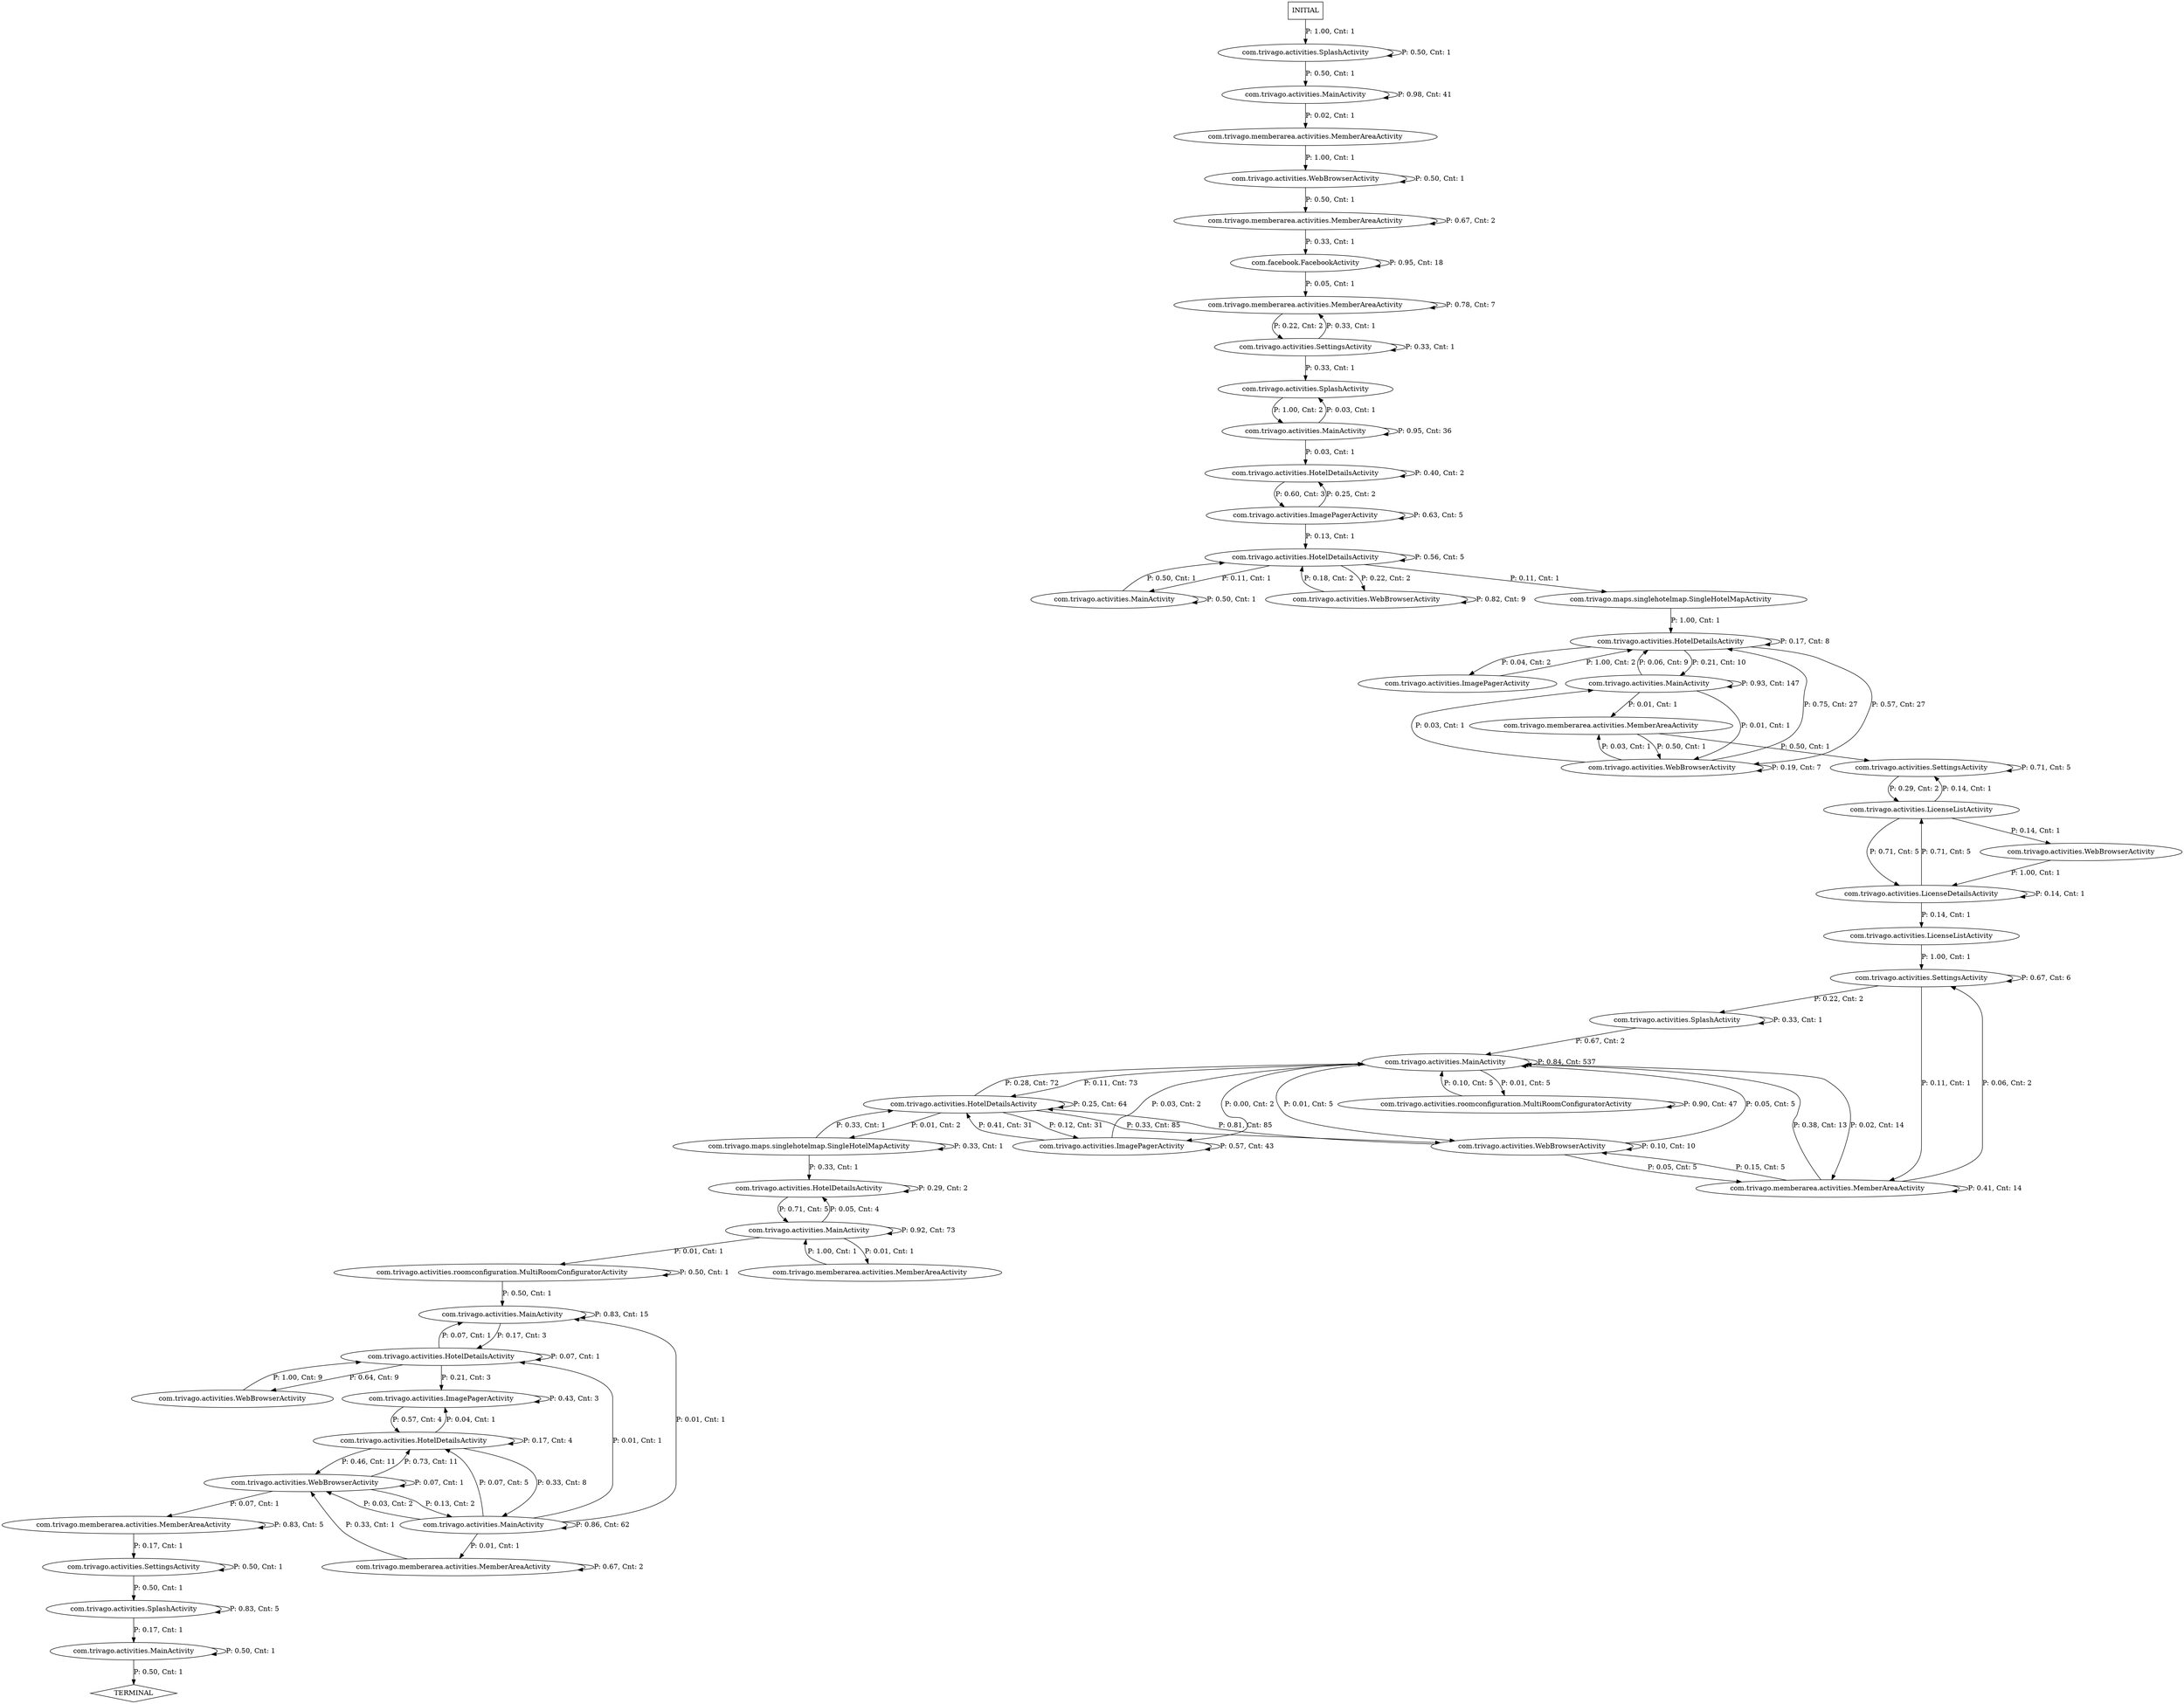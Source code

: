 digraph G {
  0 [label="com.facebook.FacebookActivity"];
  1 [label="com.trivago.activities.HotelDetailsActivity"];
  2 [label="com.trivago.activities.HotelDetailsActivity"];
  3 [label="com.trivago.activities.HotelDetailsActivity"];
  4 [label="com.trivago.activities.HotelDetailsActivity"];
  5 [label="com.trivago.activities.HotelDetailsActivity"];
  6 [label="com.trivago.activities.HotelDetailsActivity"];
  7 [label="com.trivago.activities.HotelDetailsActivity"];
  8 [label="com.trivago.activities.ImagePagerActivity"];
  9 [label="com.trivago.activities.ImagePagerActivity"];
  10 [label="com.trivago.activities.ImagePagerActivity"];
  11 [label="com.trivago.activities.ImagePagerActivity"];
  12 [label="com.trivago.activities.LicenseDetailsActivity"];
  13 [label="com.trivago.activities.LicenseListActivity"];
  14 [label="com.trivago.activities.LicenseListActivity"];
  15 [label="com.trivago.activities.MainActivity"];
  16 [label="com.trivago.activities.MainActivity"];
  17 [label="com.trivago.activities.MainActivity"];
  18 [label="com.trivago.activities.MainActivity"];
  19 [label="com.trivago.activities.MainActivity"];
  20 [label="com.trivago.activities.MainActivity"];
  21 [label="com.trivago.activities.MainActivity"];
  22 [label="com.trivago.activities.MainActivity"];
  23 [label="com.trivago.activities.MainActivity"];
  24 [label="com.trivago.activities.SettingsActivity"];
  25 [label="com.trivago.activities.SettingsActivity"];
  26 [label="com.trivago.activities.SettingsActivity"];
  27 [label="com.trivago.activities.SettingsActivity"];
  28 [label="com.trivago.activities.SplashActivity"];
  29 [label="com.trivago.activities.SplashActivity"];
  30 [label="com.trivago.activities.SplashActivity"];
  31 [label="com.trivago.activities.SplashActivity"];
  32 [label="com.trivago.activities.WebBrowserActivity"];
  33 [label="com.trivago.activities.WebBrowserActivity"];
  34 [label="com.trivago.activities.WebBrowserActivity"];
  35 [label="com.trivago.activities.WebBrowserActivity"];
  36 [label="com.trivago.activities.WebBrowserActivity"];
  37 [label="com.trivago.activities.WebBrowserActivity"];
  38 [label="com.trivago.activities.WebBrowserActivity"];
  39 [label="com.trivago.activities.roomconfiguration.MultiRoomConfiguratorActivity"];
  40 [label="com.trivago.activities.roomconfiguration.MultiRoomConfiguratorActivity"];
  41 [label="com.trivago.maps.singlehotelmap.SingleHotelMapActivity"];
  42 [label="com.trivago.maps.singlehotelmap.SingleHotelMapActivity"];
  43 [label="com.trivago.memberarea.activities.MemberAreaActivity"];
  44 [label="com.trivago.memberarea.activities.MemberAreaActivity"];
  45 [label="com.trivago.memberarea.activities.MemberAreaActivity"];
  46 [label="com.trivago.memberarea.activities.MemberAreaActivity"];
  47 [label="com.trivago.memberarea.activities.MemberAreaActivity"];
  48 [label="com.trivago.memberarea.activities.MemberAreaActivity"];
  49 [label="com.trivago.memberarea.activities.MemberAreaActivity"];
  50 [label="com.trivago.memberarea.activities.MemberAreaActivity"];
  51 [label="TERMINAL",shape=diamond];
  52 [label="INITIAL",shape=box];
0->0 [label="P: 0.95, Cnt: 18"];
0->48 [label="P: 0.05, Cnt: 1"];
1->1 [label="P: 0.29, Cnt: 2"];
1->20 [label="P: 0.71, Cnt: 5"];
2->2 [label="P: 0.40, Cnt: 2"];
2->10 [label="P: 0.60, Cnt: 3"];
3->3 [label="P: 0.07, Cnt: 1"];
3->9 [label="P: 0.21, Cnt: 3"];
3->16 [label="P: 0.07, Cnt: 1"];
3->32 [label="P: 0.64, Cnt: 9"];
4->4 [label="P: 0.17, Cnt: 4"];
4->9 [label="P: 0.04, Cnt: 1"];
4->22 [label="P: 0.33, Cnt: 8"];
4->36 [label="P: 0.46, Cnt: 11"];
5->5 [label="P: 0.56, Cnt: 5"];
5->15 [label="P: 0.11, Cnt: 1"];
5->34 [label="P: 0.22, Cnt: 2"];
5->41 [label="P: 0.11, Cnt: 1"];
6->6 [label="P: 0.17, Cnt: 8"];
6->8 [label="P: 0.04, Cnt: 2"];
6->21 [label="P: 0.21, Cnt: 10"];
6->37 [label="P: 0.57, Cnt: 27"];
7->7 [label="P: 0.25, Cnt: 64"];
7->11 [label="P: 0.12, Cnt: 31"];
7->23 [label="P: 0.28, Cnt: 72"];
7->38 [label="P: 0.33, Cnt: 85"];
7->42 [label="P: 0.01, Cnt: 2"];
8->6 [label="P: 1.00, Cnt: 2"];
9->4 [label="P: 0.57, Cnt: 4"];
9->9 [label="P: 0.43, Cnt: 3"];
10->5 [label="P: 0.13, Cnt: 1"];
10->2 [label="P: 0.25, Cnt: 2"];
10->10 [label="P: 0.63, Cnt: 5"];
11->7 [label="P: 0.41, Cnt: 31"];
11->11 [label="P: 0.57, Cnt: 43"];
11->23 [label="P: 0.03, Cnt: 2"];
12->12 [label="P: 0.14, Cnt: 1"];
12->13 [label="P: 0.14, Cnt: 1"];
12->14 [label="P: 0.71, Cnt: 5"];
13->27 [label="P: 1.00, Cnt: 1"];
14->12 [label="P: 0.71, Cnt: 5"];
14->24 [label="P: 0.14, Cnt: 1"];
14->33 [label="P: 0.14, Cnt: 1"];
15->5 [label="P: 0.50, Cnt: 1"];
15->15 [label="P: 0.50, Cnt: 1"];
16->3 [label="P: 0.17, Cnt: 3"];
16->16 [label="P: 0.83, Cnt: 15"];
17->17 [label="P: 0.50, Cnt: 1"];
17->51 [label="P: 0.50, Cnt: 1"];
18->18 [label="P: 0.98, Cnt: 41"];
18->44 [label="P: 0.02, Cnt: 1"];
19->2 [label="P: 0.03, Cnt: 1"];
19->19 [label="P: 0.95, Cnt: 36"];
19->28 [label="P: 0.03, Cnt: 1"];
20->1 [label="P: 0.05, Cnt: 4"];
20->20 [label="P: 0.92, Cnt: 73"];
20->39 [label="P: 0.01, Cnt: 1"];
20->43 [label="P: 0.01, Cnt: 1"];
21->6 [label="P: 0.06, Cnt: 9"];
21->21 [label="P: 0.93, Cnt: 147"];
21->37 [label="P: 0.01, Cnt: 1"];
21->47 [label="P: 0.01, Cnt: 1"];
22->3 [label="P: 0.01, Cnt: 1"];
22->4 [label="P: 0.07, Cnt: 5"];
22->16 [label="P: 0.01, Cnt: 1"];
22->22 [label="P: 0.86, Cnt: 62"];
22->36 [label="P: 0.03, Cnt: 2"];
22->49 [label="P: 0.01, Cnt: 1"];
23->7 [label="P: 0.11, Cnt: 73"];
23->11 [label="P: 0.00, Cnt: 2"];
23->23 [label="P: 0.84, Cnt: 537"];
23->38 [label="P: 0.01, Cnt: 5"];
23->40 [label="P: 0.01, Cnt: 5"];
23->50 [label="P: 0.02, Cnt: 14"];
24->14 [label="P: 0.29, Cnt: 2"];
24->24 [label="P: 0.71, Cnt: 5"];
25->25 [label="P: 0.50, Cnt: 1"];
25->29 [label="P: 0.50, Cnt: 1"];
26->26 [label="P: 0.33, Cnt: 1"];
26->28 [label="P: 0.33, Cnt: 1"];
26->48 [label="P: 0.33, Cnt: 1"];
27->27 [label="P: 0.67, Cnt: 6"];
27->31 [label="P: 0.22, Cnt: 2"];
27->50 [label="P: 0.11, Cnt: 1"];
28->19 [label="P: 1.00, Cnt: 2"];
29->17 [label="P: 0.17, Cnt: 1"];
29->29 [label="P: 0.83, Cnt: 5"];
30->18 [label="P: 0.50, Cnt: 1"];
30->30 [label="P: 0.50, Cnt: 1"];
31->23 [label="P: 0.67, Cnt: 2"];
31->31 [label="P: 0.33, Cnt: 1"];
32->3 [label="P: 1.00, Cnt: 9"];
33->12 [label="P: 1.00, Cnt: 1"];
34->5 [label="P: 0.18, Cnt: 2"];
34->34 [label="P: 0.82, Cnt: 9"];
35->35 [label="P: 0.50, Cnt: 1"];
35->45 [label="P: 0.50, Cnt: 1"];
36->4 [label="P: 0.73, Cnt: 11"];
36->22 [label="P: 0.13, Cnt: 2"];
36->36 [label="P: 0.07, Cnt: 1"];
36->46 [label="P: 0.07, Cnt: 1"];
37->6 [label="P: 0.75, Cnt: 27"];
37->21 [label="P: 0.03, Cnt: 1"];
37->37 [label="P: 0.19, Cnt: 7"];
37->47 [label="P: 0.03, Cnt: 1"];
38->7 [label="P: 0.81, Cnt: 85"];
38->23 [label="P: 0.05, Cnt: 5"];
38->38 [label="P: 0.10, Cnt: 10"];
38->50 [label="P: 0.05, Cnt: 5"];
39->16 [label="P: 0.50, Cnt: 1"];
39->39 [label="P: 0.50, Cnt: 1"];
40->23 [label="P: 0.10, Cnt: 5"];
40->40 [label="P: 0.90, Cnt: 47"];
41->6 [label="P: 1.00, Cnt: 1"];
42->7 [label="P: 0.33, Cnt: 1"];
42->1 [label="P: 0.33, Cnt: 1"];
42->42 [label="P: 0.33, Cnt: 1"];
43->20 [label="P: 1.00, Cnt: 1"];
44->35 [label="P: 1.00, Cnt: 1"];
45->0 [label="P: 0.33, Cnt: 1"];
45->45 [label="P: 0.67, Cnt: 2"];
46->25 [label="P: 0.17, Cnt: 1"];
46->46 [label="P: 0.83, Cnt: 5"];
47->24 [label="P: 0.50, Cnt: 1"];
47->37 [label="P: 0.50, Cnt: 1"];
48->26 [label="P: 0.22, Cnt: 2"];
48->48 [label="P: 0.78, Cnt: 7"];
49->36 [label="P: 0.33, Cnt: 1"];
49->49 [label="P: 0.67, Cnt: 2"];
50->23 [label="P: 0.38, Cnt: 13"];
50->27 [label="P: 0.06, Cnt: 2"];
50->38 [label="P: 0.15, Cnt: 5"];
50->50 [label="P: 0.41, Cnt: 14"];
52->30 [label="P: 1.00, Cnt: 1"];
}

